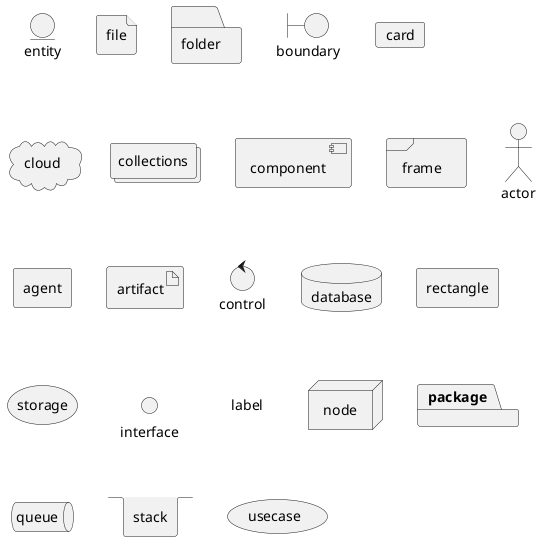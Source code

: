 @startuml All_The_Elements

entity entity
file file
folder folder
boundary boundary
card card
cloud cloud
collections collections
component component
frame frame
actor actor
agent agent
artifact artifact
control control
database database
rectangle rectangle
storage storage
interface interface
label label
node node
package package
queue queue
stack stack
usecase usecase
@enduml